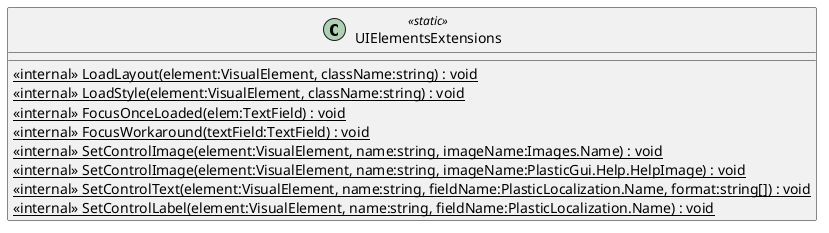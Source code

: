 @startuml
class UIElementsExtensions <<static>> {
    <<internal>> {static} LoadLayout(element:VisualElement, className:string) : void
    <<internal>> {static} LoadStyle(element:VisualElement, className:string) : void
    <<internal>> {static} FocusOnceLoaded(elem:TextField) : void
    <<internal>> {static} FocusWorkaround(textField:TextField) : void
    <<internal>> {static} SetControlImage(element:VisualElement, name:string, imageName:Images.Name) : void
    <<internal>> {static} SetControlImage(element:VisualElement, name:string, imageName:PlasticGui.Help.HelpImage) : void
    <<internal>> {static} SetControlText(element:VisualElement, name:string, fieldName:PlasticLocalization.Name, format:string[]) : void
    <<internal>> {static} SetControlLabel(element:VisualElement, name:string, fieldName:PlasticLocalization.Name) : void
}
@enduml
